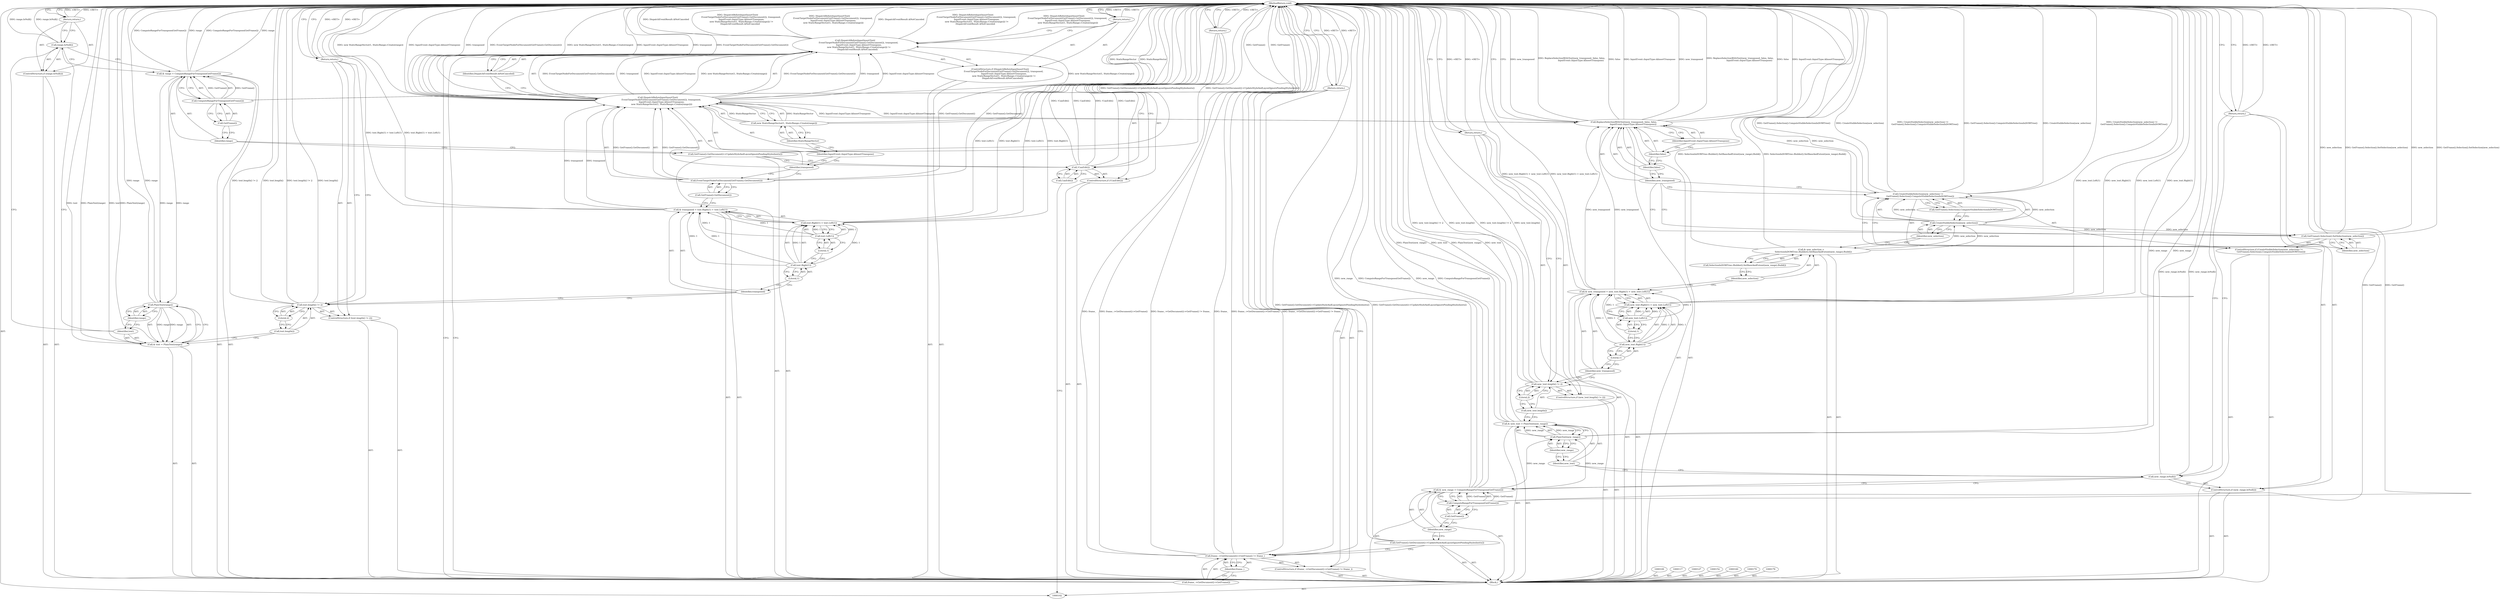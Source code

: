 digraph "1_Chrome_8ea5693d5cf304e56174bb6b65412f04209904db" {
"1000194" [label="(MethodReturn,void)"];
"1000103" [label="(Block,)"];
"1000114" [label="(ControlStructure,if (range.IsNull()))"];
"1000115" [label="(Call,range.IsNull())"];
"1000116" [label="(Return,return;)"];
"1000118" [label="(Call,& text = PlainText(range))"];
"1000119" [label="(Identifier,text)"];
"1000120" [label="(Call,PlainText(range))"];
"1000121" [label="(Identifier,range)"];
"1000122" [label="(ControlStructure,if (text.length() != 2))"];
"1000125" [label="(Literal,2)"];
"1000123" [label="(Call,text.length() != 2)"];
"1000124" [label="(Call,text.length())"];
"1000126" [label="(Return,return;)"];
"1000128" [label="(Call,& transposed = text.Right(1) + text.Left(1))"];
"1000129" [label="(Identifier,transposed)"];
"1000130" [label="(Call,text.Right(1) + text.Left(1))"];
"1000131" [label="(Call,text.Right(1))"];
"1000132" [label="(Literal,1)"];
"1000133" [label="(Call,text.Left(1))"];
"1000134" [label="(Literal,1)"];
"1000135" [label="(ControlStructure,if (DispatchBeforeInputInsertText(\n          EventTargetNodeForDocument(GetFrame().GetDocument()), transposed,\n           InputEvent::InputType::kInsertTranspose,\n           new StaticRangeVector(1, StaticRange::Create(range))) !=\n       DispatchEventResult::kNotCanceled))"];
"1000136" [label="(Call,DispatchBeforeInputInsertText(\n          EventTargetNodeForDocument(GetFrame().GetDocument()), transposed,\n           InputEvent::InputType::kInsertTranspose,\n           new StaticRangeVector(1, StaticRange::Create(range))) !=\n       DispatchEventResult::kNotCanceled)"];
"1000137" [label="(Call,DispatchBeforeInputInsertText(\n          EventTargetNodeForDocument(GetFrame().GetDocument()), transposed,\n           InputEvent::InputType::kInsertTranspose,\n           new StaticRangeVector(1, StaticRange::Create(range))))"];
"1000138" [label="(Call,EventTargetNodeForDocument(GetFrame().GetDocument()))"];
"1000139" [label="(Call,GetFrame().GetDocument())"];
"1000140" [label="(Identifier,transposed)"];
"1000104" [label="(ControlStructure,if (!CanEdit()))"];
"1000105" [label="(Call,!CanEdit())"];
"1000106" [label="(Call,CanEdit())"];
"1000141" [label="(Identifier,InputEvent::InputType::kInsertTranspose)"];
"1000142" [label="(Call,new StaticRangeVector(1, StaticRange::Create(range)))"];
"1000143" [label="(Identifier,StaticRangeVector)"];
"1000144" [label="(Identifier,DispatchEventResult::kNotCanceled)"];
"1000145" [label="(Return,return;)"];
"1000146" [label="(ControlStructure,if (frame_->GetDocument()->GetFrame() != frame_))"];
"1000149" [label="(Identifier,frame_)"];
"1000147" [label="(Call,frame_->GetDocument()->GetFrame() != frame_)"];
"1000148" [label="(Call,frame_->GetDocument()->GetFrame())"];
"1000150" [label="(Return,return;)"];
"1000151" [label="(Call,GetFrame().GetDocument()->UpdateStyleAndLayoutIgnorePendingStylesheets())"];
"1000153" [label="(Call,& new_range = ComputeRangeForTranspose(GetFrame()))"];
"1000154" [label="(Identifier,new_range)"];
"1000155" [label="(Call,ComputeRangeForTranspose(GetFrame()))"];
"1000156" [label="(Call,GetFrame())"];
"1000157" [label="(ControlStructure,if (new_range.IsNull()))"];
"1000158" [label="(Call,new_range.IsNull())"];
"1000159" [label="(Return,return;)"];
"1000161" [label="(Call,& new_text = PlainText(new_range))"];
"1000162" [label="(Identifier,new_text)"];
"1000163" [label="(Call,PlainText(new_range))"];
"1000164" [label="(Identifier,new_range)"];
"1000165" [label="(ControlStructure,if (new_text.length() != 2))"];
"1000168" [label="(Literal,2)"];
"1000166" [label="(Call,new_text.length() != 2)"];
"1000167" [label="(Call,new_text.length())"];
"1000169" [label="(Return,return;)"];
"1000171" [label="(Call,& new_transposed = new_text.Right(1) + new_text.Left(1))"];
"1000172" [label="(Identifier,new_transposed)"];
"1000173" [label="(Call,new_text.Right(1) + new_text.Left(1))"];
"1000174" [label="(Call,new_text.Right(1))"];
"1000175" [label="(Literal,1)"];
"1000176" [label="(Call,new_text.Left(1))"];
"1000177" [label="(Literal,1)"];
"1000179" [label="(Call,& new_selection =\n      SelectionInDOMTree::Builder().SetBaseAndExtent(new_range).Build())"];
"1000180" [label="(Identifier,new_selection)"];
"1000181" [label="(Call,SelectionInDOMTree::Builder().SetBaseAndExtent(new_range).Build())"];
"1000182" [label="(ControlStructure,if (CreateVisibleSelection(new_selection) !=\n      GetFrame().Selection().ComputeVisibleSelectionInDOMTree()))"];
"1000185" [label="(Identifier,new_selection)"];
"1000183" [label="(Call,CreateVisibleSelection(new_selection) !=\n      GetFrame().Selection().ComputeVisibleSelectionInDOMTree())"];
"1000184" [label="(Call,CreateVisibleSelection(new_selection))"];
"1000186" [label="(Call,GetFrame().Selection().ComputeVisibleSelectionInDOMTree())"];
"1000187" [label="(Call,GetFrame().Selection().SetSelection(new_selection))"];
"1000188" [label="(Identifier,new_selection)"];
"1000189" [label="(Call,ReplaceSelectionWithText(new_transposed, false, false,\n                           InputEvent::InputType::kInsertTranspose))"];
"1000190" [label="(Identifier,new_transposed)"];
"1000191" [label="(Identifier,false)"];
"1000192" [label="(Identifier,false)"];
"1000193" [label="(Identifier,InputEvent::InputType::kInsertTranspose)"];
"1000107" [label="(Return,return;)"];
"1000108" [label="(Call,GetFrame().GetDocument()->UpdateStyleAndLayoutIgnorePendingStylesheets())"];
"1000110" [label="(Call,& range = ComputeRangeForTranspose(GetFrame()))"];
"1000111" [label="(Identifier,range)"];
"1000112" [label="(Call,ComputeRangeForTranspose(GetFrame()))"];
"1000113" [label="(Call,GetFrame())"];
"1000194" -> "1000102"  [label="AST: "];
"1000194" -> "1000107"  [label="CFG: "];
"1000194" -> "1000116"  [label="CFG: "];
"1000194" -> "1000126"  [label="CFG: "];
"1000194" -> "1000145"  [label="CFG: "];
"1000194" -> "1000150"  [label="CFG: "];
"1000194" -> "1000159"  [label="CFG: "];
"1000194" -> "1000169"  [label="CFG: "];
"1000194" -> "1000189"  [label="CFG: "];
"1000145" -> "1000194"  [label="DDG: <RET>"];
"1000169" -> "1000194"  [label="DDG: <RET>"];
"1000116" -> "1000194"  [label="DDG: <RET>"];
"1000126" -> "1000194"  [label="DDG: <RET>"];
"1000187" -> "1000194"  [label="DDG: new_selection"];
"1000187" -> "1000194"  [label="DDG: GetFrame().Selection().SetSelection(new_selection)"];
"1000108" -> "1000194"  [label="DDG: GetFrame().GetDocument()->UpdateStyleAndLayoutIgnorePendingStylesheets()"];
"1000184" -> "1000194"  [label="DDG: new_selection"];
"1000151" -> "1000194"  [label="DDG: GetFrame().GetDocument()->UpdateStyleAndLayoutIgnorePendingStylesheets()"];
"1000189" -> "1000194"  [label="DDG: new_transposed"];
"1000189" -> "1000194"  [label="DDG: ReplaceSelectionWithText(new_transposed, false, false,\n                           InputEvent::InputType::kInsertTranspose)"];
"1000189" -> "1000194"  [label="DDG: false"];
"1000189" -> "1000194"  [label="DDG: InputEvent::InputType::kInsertTranspose"];
"1000105" -> "1000194"  [label="DDG: !CanEdit()"];
"1000105" -> "1000194"  [label="DDG: CanEdit()"];
"1000179" -> "1000194"  [label="DDG: SelectionInDOMTree::Builder().SetBaseAndExtent(new_range).Build()"];
"1000153" -> "1000194"  [label="DDG: new_range"];
"1000153" -> "1000194"  [label="DDG: ComputeRangeForTranspose(GetFrame())"];
"1000118" -> "1000194"  [label="DDG: text"];
"1000118" -> "1000194"  [label="DDG: PlainText(range)"];
"1000128" -> "1000194"  [label="DDG: text.Right(1) + text.Left(1)"];
"1000163" -> "1000194"  [label="DDG: new_range"];
"1000183" -> "1000194"  [label="DDG: GetFrame().Selection().ComputeVisibleSelectionInDOMTree()"];
"1000183" -> "1000194"  [label="DDG: CreateVisibleSelection(new_selection)"];
"1000183" -> "1000194"  [label="DDG: CreateVisibleSelection(new_selection) !=\n      GetFrame().Selection().ComputeVisibleSelectionInDOMTree()"];
"1000137" -> "1000194"  [label="DDG: new StaticRangeVector(1, StaticRange::Create(range))"];
"1000137" -> "1000194"  [label="DDG: InputEvent::InputType::kInsertTranspose"];
"1000137" -> "1000194"  [label="DDG: transposed"];
"1000137" -> "1000194"  [label="DDG: EventTargetNodeForDocument(GetFrame().GetDocument())"];
"1000123" -> "1000194"  [label="DDG: text.length() != 2"];
"1000123" -> "1000194"  [label="DDG: text.length()"];
"1000138" -> "1000194"  [label="DDG: GetFrame().GetDocument()"];
"1000166" -> "1000194"  [label="DDG: new_text.length() != 2"];
"1000166" -> "1000194"  [label="DDG: new_text.length()"];
"1000158" -> "1000194"  [label="DDG: new_range.IsNull()"];
"1000136" -> "1000194"  [label="DDG: DispatchEventResult::kNotCanceled"];
"1000136" -> "1000194"  [label="DDG: DispatchBeforeInputInsertText(\n          EventTargetNodeForDocument(GetFrame().GetDocument()), transposed,\n           InputEvent::InputType::kInsertTranspose,\n           new StaticRangeVector(1, StaticRange::Create(range))) !=\n       DispatchEventResult::kNotCanceled"];
"1000136" -> "1000194"  [label="DDG: DispatchBeforeInputInsertText(\n          EventTargetNodeForDocument(GetFrame().GetDocument()), transposed,\n           InputEvent::InputType::kInsertTranspose,\n           new StaticRangeVector(1, StaticRange::Create(range)))"];
"1000115" -> "1000194"  [label="DDG: range.IsNull()"];
"1000120" -> "1000194"  [label="DDG: range"];
"1000147" -> "1000194"  [label="DDG: frame_"];
"1000147" -> "1000194"  [label="DDG: frame_->GetDocument()->GetFrame()"];
"1000147" -> "1000194"  [label="DDG: frame_->GetDocument()->GetFrame() != frame_"];
"1000173" -> "1000194"  [label="DDG: new_text.Left(1)"];
"1000173" -> "1000194"  [label="DDG: new_text.Right(1)"];
"1000130" -> "1000194"  [label="DDG: text.Left(1)"];
"1000130" -> "1000194"  [label="DDG: text.Right(1)"];
"1000110" -> "1000194"  [label="DDG: ComputeRangeForTranspose(GetFrame())"];
"1000110" -> "1000194"  [label="DDG: range"];
"1000112" -> "1000194"  [label="DDG: GetFrame()"];
"1000171" -> "1000194"  [label="DDG: new_text.Right(1) + new_text.Left(1)"];
"1000142" -> "1000194"  [label="DDG: StaticRangeVector"];
"1000155" -> "1000194"  [label="DDG: GetFrame()"];
"1000161" -> "1000194"  [label="DDG: PlainText(new_range)"];
"1000161" -> "1000194"  [label="DDG: new_text"];
"1000159" -> "1000194"  [label="DDG: <RET>"];
"1000150" -> "1000194"  [label="DDG: <RET>"];
"1000107" -> "1000194"  [label="DDG: <RET>"];
"1000103" -> "1000102"  [label="AST: "];
"1000104" -> "1000103"  [label="AST: "];
"1000108" -> "1000103"  [label="AST: "];
"1000109" -> "1000103"  [label="AST: "];
"1000110" -> "1000103"  [label="AST: "];
"1000114" -> "1000103"  [label="AST: "];
"1000117" -> "1000103"  [label="AST: "];
"1000118" -> "1000103"  [label="AST: "];
"1000122" -> "1000103"  [label="AST: "];
"1000127" -> "1000103"  [label="AST: "];
"1000128" -> "1000103"  [label="AST: "];
"1000135" -> "1000103"  [label="AST: "];
"1000146" -> "1000103"  [label="AST: "];
"1000151" -> "1000103"  [label="AST: "];
"1000152" -> "1000103"  [label="AST: "];
"1000153" -> "1000103"  [label="AST: "];
"1000157" -> "1000103"  [label="AST: "];
"1000160" -> "1000103"  [label="AST: "];
"1000161" -> "1000103"  [label="AST: "];
"1000165" -> "1000103"  [label="AST: "];
"1000170" -> "1000103"  [label="AST: "];
"1000171" -> "1000103"  [label="AST: "];
"1000178" -> "1000103"  [label="AST: "];
"1000179" -> "1000103"  [label="AST: "];
"1000182" -> "1000103"  [label="AST: "];
"1000189" -> "1000103"  [label="AST: "];
"1000114" -> "1000103"  [label="AST: "];
"1000115" -> "1000114"  [label="AST: "];
"1000116" -> "1000114"  [label="AST: "];
"1000115" -> "1000114"  [label="AST: "];
"1000115" -> "1000110"  [label="CFG: "];
"1000116" -> "1000115"  [label="CFG: "];
"1000119" -> "1000115"  [label="CFG: "];
"1000115" -> "1000194"  [label="DDG: range.IsNull()"];
"1000116" -> "1000114"  [label="AST: "];
"1000116" -> "1000115"  [label="CFG: "];
"1000194" -> "1000116"  [label="CFG: "];
"1000116" -> "1000194"  [label="DDG: <RET>"];
"1000118" -> "1000103"  [label="AST: "];
"1000118" -> "1000120"  [label="CFG: "];
"1000119" -> "1000118"  [label="AST: "];
"1000120" -> "1000118"  [label="AST: "];
"1000124" -> "1000118"  [label="CFG: "];
"1000118" -> "1000194"  [label="DDG: text"];
"1000118" -> "1000194"  [label="DDG: PlainText(range)"];
"1000120" -> "1000118"  [label="DDG: range"];
"1000119" -> "1000118"  [label="AST: "];
"1000119" -> "1000115"  [label="CFG: "];
"1000121" -> "1000119"  [label="CFG: "];
"1000120" -> "1000118"  [label="AST: "];
"1000120" -> "1000121"  [label="CFG: "];
"1000121" -> "1000120"  [label="AST: "];
"1000118" -> "1000120"  [label="CFG: "];
"1000120" -> "1000194"  [label="DDG: range"];
"1000120" -> "1000118"  [label="DDG: range"];
"1000110" -> "1000120"  [label="DDG: range"];
"1000121" -> "1000120"  [label="AST: "];
"1000121" -> "1000119"  [label="CFG: "];
"1000120" -> "1000121"  [label="CFG: "];
"1000122" -> "1000103"  [label="AST: "];
"1000123" -> "1000122"  [label="AST: "];
"1000126" -> "1000122"  [label="AST: "];
"1000125" -> "1000123"  [label="AST: "];
"1000125" -> "1000124"  [label="CFG: "];
"1000123" -> "1000125"  [label="CFG: "];
"1000123" -> "1000122"  [label="AST: "];
"1000123" -> "1000125"  [label="CFG: "];
"1000124" -> "1000123"  [label="AST: "];
"1000125" -> "1000123"  [label="AST: "];
"1000126" -> "1000123"  [label="CFG: "];
"1000129" -> "1000123"  [label="CFG: "];
"1000123" -> "1000194"  [label="DDG: text.length() != 2"];
"1000123" -> "1000194"  [label="DDG: text.length()"];
"1000124" -> "1000123"  [label="AST: "];
"1000124" -> "1000118"  [label="CFG: "];
"1000125" -> "1000124"  [label="CFG: "];
"1000126" -> "1000122"  [label="AST: "];
"1000126" -> "1000123"  [label="CFG: "];
"1000194" -> "1000126"  [label="CFG: "];
"1000126" -> "1000194"  [label="DDG: <RET>"];
"1000128" -> "1000103"  [label="AST: "];
"1000128" -> "1000130"  [label="CFG: "];
"1000129" -> "1000128"  [label="AST: "];
"1000130" -> "1000128"  [label="AST: "];
"1000139" -> "1000128"  [label="CFG: "];
"1000128" -> "1000194"  [label="DDG: text.Right(1) + text.Left(1)"];
"1000131" -> "1000128"  [label="DDG: 1"];
"1000133" -> "1000128"  [label="DDG: 1"];
"1000128" -> "1000137"  [label="DDG: transposed"];
"1000129" -> "1000128"  [label="AST: "];
"1000129" -> "1000123"  [label="CFG: "];
"1000132" -> "1000129"  [label="CFG: "];
"1000130" -> "1000128"  [label="AST: "];
"1000130" -> "1000133"  [label="CFG: "];
"1000131" -> "1000130"  [label="AST: "];
"1000133" -> "1000130"  [label="AST: "];
"1000128" -> "1000130"  [label="CFG: "];
"1000130" -> "1000194"  [label="DDG: text.Left(1)"];
"1000130" -> "1000194"  [label="DDG: text.Right(1)"];
"1000131" -> "1000130"  [label="DDG: 1"];
"1000133" -> "1000130"  [label="DDG: 1"];
"1000131" -> "1000130"  [label="AST: "];
"1000131" -> "1000132"  [label="CFG: "];
"1000132" -> "1000131"  [label="AST: "];
"1000134" -> "1000131"  [label="CFG: "];
"1000131" -> "1000128"  [label="DDG: 1"];
"1000131" -> "1000130"  [label="DDG: 1"];
"1000132" -> "1000131"  [label="AST: "];
"1000132" -> "1000129"  [label="CFG: "];
"1000131" -> "1000132"  [label="CFG: "];
"1000133" -> "1000130"  [label="AST: "];
"1000133" -> "1000134"  [label="CFG: "];
"1000134" -> "1000133"  [label="AST: "];
"1000130" -> "1000133"  [label="CFG: "];
"1000133" -> "1000128"  [label="DDG: 1"];
"1000133" -> "1000130"  [label="DDG: 1"];
"1000134" -> "1000133"  [label="AST: "];
"1000134" -> "1000131"  [label="CFG: "];
"1000133" -> "1000134"  [label="CFG: "];
"1000135" -> "1000103"  [label="AST: "];
"1000136" -> "1000135"  [label="AST: "];
"1000145" -> "1000135"  [label="AST: "];
"1000136" -> "1000135"  [label="AST: "];
"1000136" -> "1000144"  [label="CFG: "];
"1000137" -> "1000136"  [label="AST: "];
"1000144" -> "1000136"  [label="AST: "];
"1000145" -> "1000136"  [label="CFG: "];
"1000148" -> "1000136"  [label="CFG: "];
"1000136" -> "1000194"  [label="DDG: DispatchEventResult::kNotCanceled"];
"1000136" -> "1000194"  [label="DDG: DispatchBeforeInputInsertText(\n          EventTargetNodeForDocument(GetFrame().GetDocument()), transposed,\n           InputEvent::InputType::kInsertTranspose,\n           new StaticRangeVector(1, StaticRange::Create(range))) !=\n       DispatchEventResult::kNotCanceled"];
"1000136" -> "1000194"  [label="DDG: DispatchBeforeInputInsertText(\n          EventTargetNodeForDocument(GetFrame().GetDocument()), transposed,\n           InputEvent::InputType::kInsertTranspose,\n           new StaticRangeVector(1, StaticRange::Create(range)))"];
"1000137" -> "1000136"  [label="DDG: EventTargetNodeForDocument(GetFrame().GetDocument())"];
"1000137" -> "1000136"  [label="DDG: transposed"];
"1000137" -> "1000136"  [label="DDG: InputEvent::InputType::kInsertTranspose"];
"1000137" -> "1000136"  [label="DDG: new StaticRangeVector(1, StaticRange::Create(range))"];
"1000137" -> "1000136"  [label="AST: "];
"1000137" -> "1000142"  [label="CFG: "];
"1000138" -> "1000137"  [label="AST: "];
"1000140" -> "1000137"  [label="AST: "];
"1000141" -> "1000137"  [label="AST: "];
"1000142" -> "1000137"  [label="AST: "];
"1000144" -> "1000137"  [label="CFG: "];
"1000137" -> "1000194"  [label="DDG: new StaticRangeVector(1, StaticRange::Create(range))"];
"1000137" -> "1000194"  [label="DDG: InputEvent::InputType::kInsertTranspose"];
"1000137" -> "1000194"  [label="DDG: transposed"];
"1000137" -> "1000194"  [label="DDG: EventTargetNodeForDocument(GetFrame().GetDocument())"];
"1000137" -> "1000136"  [label="DDG: EventTargetNodeForDocument(GetFrame().GetDocument())"];
"1000137" -> "1000136"  [label="DDG: transposed"];
"1000137" -> "1000136"  [label="DDG: InputEvent::InputType::kInsertTranspose"];
"1000137" -> "1000136"  [label="DDG: new StaticRangeVector(1, StaticRange::Create(range))"];
"1000138" -> "1000137"  [label="DDG: GetFrame().GetDocument()"];
"1000128" -> "1000137"  [label="DDG: transposed"];
"1000142" -> "1000137"  [label="DDG: StaticRangeVector"];
"1000137" -> "1000189"  [label="DDG: InputEvent::InputType::kInsertTranspose"];
"1000138" -> "1000137"  [label="AST: "];
"1000138" -> "1000139"  [label="CFG: "];
"1000139" -> "1000138"  [label="AST: "];
"1000140" -> "1000138"  [label="CFG: "];
"1000138" -> "1000194"  [label="DDG: GetFrame().GetDocument()"];
"1000138" -> "1000137"  [label="DDG: GetFrame().GetDocument()"];
"1000139" -> "1000138"  [label="AST: "];
"1000139" -> "1000128"  [label="CFG: "];
"1000138" -> "1000139"  [label="CFG: "];
"1000140" -> "1000137"  [label="AST: "];
"1000140" -> "1000138"  [label="CFG: "];
"1000141" -> "1000140"  [label="CFG: "];
"1000104" -> "1000103"  [label="AST: "];
"1000105" -> "1000104"  [label="AST: "];
"1000107" -> "1000104"  [label="AST: "];
"1000105" -> "1000104"  [label="AST: "];
"1000105" -> "1000106"  [label="CFG: "];
"1000106" -> "1000105"  [label="AST: "];
"1000107" -> "1000105"  [label="CFG: "];
"1000108" -> "1000105"  [label="CFG: "];
"1000105" -> "1000194"  [label="DDG: !CanEdit()"];
"1000105" -> "1000194"  [label="DDG: CanEdit()"];
"1000106" -> "1000105"  [label="AST: "];
"1000106" -> "1000102"  [label="CFG: "];
"1000105" -> "1000106"  [label="CFG: "];
"1000141" -> "1000137"  [label="AST: "];
"1000141" -> "1000140"  [label="CFG: "];
"1000143" -> "1000141"  [label="CFG: "];
"1000142" -> "1000137"  [label="AST: "];
"1000142" -> "1000143"  [label="CFG: "];
"1000143" -> "1000142"  [label="AST: "];
"1000137" -> "1000142"  [label="CFG: "];
"1000142" -> "1000194"  [label="DDG: StaticRangeVector"];
"1000142" -> "1000137"  [label="DDG: StaticRangeVector"];
"1000143" -> "1000142"  [label="AST: "];
"1000143" -> "1000141"  [label="CFG: "];
"1000142" -> "1000143"  [label="CFG: "];
"1000144" -> "1000136"  [label="AST: "];
"1000144" -> "1000137"  [label="CFG: "];
"1000136" -> "1000144"  [label="CFG: "];
"1000145" -> "1000135"  [label="AST: "];
"1000145" -> "1000136"  [label="CFG: "];
"1000194" -> "1000145"  [label="CFG: "];
"1000145" -> "1000194"  [label="DDG: <RET>"];
"1000146" -> "1000103"  [label="AST: "];
"1000147" -> "1000146"  [label="AST: "];
"1000150" -> "1000146"  [label="AST: "];
"1000149" -> "1000147"  [label="AST: "];
"1000149" -> "1000148"  [label="CFG: "];
"1000147" -> "1000149"  [label="CFG: "];
"1000147" -> "1000146"  [label="AST: "];
"1000147" -> "1000149"  [label="CFG: "];
"1000148" -> "1000147"  [label="AST: "];
"1000149" -> "1000147"  [label="AST: "];
"1000150" -> "1000147"  [label="CFG: "];
"1000151" -> "1000147"  [label="CFG: "];
"1000147" -> "1000194"  [label="DDG: frame_"];
"1000147" -> "1000194"  [label="DDG: frame_->GetDocument()->GetFrame()"];
"1000147" -> "1000194"  [label="DDG: frame_->GetDocument()->GetFrame() != frame_"];
"1000148" -> "1000147"  [label="AST: "];
"1000148" -> "1000136"  [label="CFG: "];
"1000149" -> "1000148"  [label="CFG: "];
"1000150" -> "1000146"  [label="AST: "];
"1000150" -> "1000147"  [label="CFG: "];
"1000194" -> "1000150"  [label="CFG: "];
"1000150" -> "1000194"  [label="DDG: <RET>"];
"1000151" -> "1000103"  [label="AST: "];
"1000151" -> "1000147"  [label="CFG: "];
"1000154" -> "1000151"  [label="CFG: "];
"1000151" -> "1000194"  [label="DDG: GetFrame().GetDocument()->UpdateStyleAndLayoutIgnorePendingStylesheets()"];
"1000153" -> "1000103"  [label="AST: "];
"1000153" -> "1000155"  [label="CFG: "];
"1000154" -> "1000153"  [label="AST: "];
"1000155" -> "1000153"  [label="AST: "];
"1000158" -> "1000153"  [label="CFG: "];
"1000153" -> "1000194"  [label="DDG: new_range"];
"1000153" -> "1000194"  [label="DDG: ComputeRangeForTranspose(GetFrame())"];
"1000155" -> "1000153"  [label="DDG: GetFrame()"];
"1000153" -> "1000163"  [label="DDG: new_range"];
"1000154" -> "1000153"  [label="AST: "];
"1000154" -> "1000151"  [label="CFG: "];
"1000156" -> "1000154"  [label="CFG: "];
"1000155" -> "1000153"  [label="AST: "];
"1000155" -> "1000156"  [label="CFG: "];
"1000156" -> "1000155"  [label="AST: "];
"1000153" -> "1000155"  [label="CFG: "];
"1000155" -> "1000194"  [label="DDG: GetFrame()"];
"1000155" -> "1000153"  [label="DDG: GetFrame()"];
"1000156" -> "1000155"  [label="AST: "];
"1000156" -> "1000154"  [label="CFG: "];
"1000155" -> "1000156"  [label="CFG: "];
"1000157" -> "1000103"  [label="AST: "];
"1000158" -> "1000157"  [label="AST: "];
"1000159" -> "1000157"  [label="AST: "];
"1000158" -> "1000157"  [label="AST: "];
"1000158" -> "1000153"  [label="CFG: "];
"1000159" -> "1000158"  [label="CFG: "];
"1000162" -> "1000158"  [label="CFG: "];
"1000158" -> "1000194"  [label="DDG: new_range.IsNull()"];
"1000159" -> "1000157"  [label="AST: "];
"1000159" -> "1000158"  [label="CFG: "];
"1000194" -> "1000159"  [label="CFG: "];
"1000159" -> "1000194"  [label="DDG: <RET>"];
"1000161" -> "1000103"  [label="AST: "];
"1000161" -> "1000163"  [label="CFG: "];
"1000162" -> "1000161"  [label="AST: "];
"1000163" -> "1000161"  [label="AST: "];
"1000167" -> "1000161"  [label="CFG: "];
"1000161" -> "1000194"  [label="DDG: PlainText(new_range)"];
"1000161" -> "1000194"  [label="DDG: new_text"];
"1000163" -> "1000161"  [label="DDG: new_range"];
"1000162" -> "1000161"  [label="AST: "];
"1000162" -> "1000158"  [label="CFG: "];
"1000164" -> "1000162"  [label="CFG: "];
"1000163" -> "1000161"  [label="AST: "];
"1000163" -> "1000164"  [label="CFG: "];
"1000164" -> "1000163"  [label="AST: "];
"1000161" -> "1000163"  [label="CFG: "];
"1000163" -> "1000194"  [label="DDG: new_range"];
"1000163" -> "1000161"  [label="DDG: new_range"];
"1000153" -> "1000163"  [label="DDG: new_range"];
"1000164" -> "1000163"  [label="AST: "];
"1000164" -> "1000162"  [label="CFG: "];
"1000163" -> "1000164"  [label="CFG: "];
"1000165" -> "1000103"  [label="AST: "];
"1000166" -> "1000165"  [label="AST: "];
"1000169" -> "1000165"  [label="AST: "];
"1000168" -> "1000166"  [label="AST: "];
"1000168" -> "1000167"  [label="CFG: "];
"1000166" -> "1000168"  [label="CFG: "];
"1000166" -> "1000165"  [label="AST: "];
"1000166" -> "1000168"  [label="CFG: "];
"1000167" -> "1000166"  [label="AST: "];
"1000168" -> "1000166"  [label="AST: "];
"1000169" -> "1000166"  [label="CFG: "];
"1000172" -> "1000166"  [label="CFG: "];
"1000166" -> "1000194"  [label="DDG: new_text.length() != 2"];
"1000166" -> "1000194"  [label="DDG: new_text.length()"];
"1000167" -> "1000166"  [label="AST: "];
"1000167" -> "1000161"  [label="CFG: "];
"1000168" -> "1000167"  [label="CFG: "];
"1000169" -> "1000165"  [label="AST: "];
"1000169" -> "1000166"  [label="CFG: "];
"1000194" -> "1000169"  [label="CFG: "];
"1000169" -> "1000194"  [label="DDG: <RET>"];
"1000171" -> "1000103"  [label="AST: "];
"1000171" -> "1000173"  [label="CFG: "];
"1000172" -> "1000171"  [label="AST: "];
"1000173" -> "1000171"  [label="AST: "];
"1000180" -> "1000171"  [label="CFG: "];
"1000171" -> "1000194"  [label="DDG: new_text.Right(1) + new_text.Left(1)"];
"1000174" -> "1000171"  [label="DDG: 1"];
"1000176" -> "1000171"  [label="DDG: 1"];
"1000171" -> "1000189"  [label="DDG: new_transposed"];
"1000172" -> "1000171"  [label="AST: "];
"1000172" -> "1000166"  [label="CFG: "];
"1000175" -> "1000172"  [label="CFG: "];
"1000173" -> "1000171"  [label="AST: "];
"1000173" -> "1000176"  [label="CFG: "];
"1000174" -> "1000173"  [label="AST: "];
"1000176" -> "1000173"  [label="AST: "];
"1000171" -> "1000173"  [label="CFG: "];
"1000173" -> "1000194"  [label="DDG: new_text.Left(1)"];
"1000173" -> "1000194"  [label="DDG: new_text.Right(1)"];
"1000174" -> "1000173"  [label="DDG: 1"];
"1000176" -> "1000173"  [label="DDG: 1"];
"1000174" -> "1000173"  [label="AST: "];
"1000174" -> "1000175"  [label="CFG: "];
"1000175" -> "1000174"  [label="AST: "];
"1000177" -> "1000174"  [label="CFG: "];
"1000174" -> "1000171"  [label="DDG: 1"];
"1000174" -> "1000173"  [label="DDG: 1"];
"1000175" -> "1000174"  [label="AST: "];
"1000175" -> "1000172"  [label="CFG: "];
"1000174" -> "1000175"  [label="CFG: "];
"1000176" -> "1000173"  [label="AST: "];
"1000176" -> "1000177"  [label="CFG: "];
"1000177" -> "1000176"  [label="AST: "];
"1000173" -> "1000176"  [label="CFG: "];
"1000176" -> "1000171"  [label="DDG: 1"];
"1000176" -> "1000173"  [label="DDG: 1"];
"1000177" -> "1000176"  [label="AST: "];
"1000177" -> "1000174"  [label="CFG: "];
"1000176" -> "1000177"  [label="CFG: "];
"1000179" -> "1000103"  [label="AST: "];
"1000179" -> "1000181"  [label="CFG: "];
"1000180" -> "1000179"  [label="AST: "];
"1000181" -> "1000179"  [label="AST: "];
"1000185" -> "1000179"  [label="CFG: "];
"1000179" -> "1000194"  [label="DDG: SelectionInDOMTree::Builder().SetBaseAndExtent(new_range).Build()"];
"1000179" -> "1000184"  [label="DDG: new_selection"];
"1000180" -> "1000179"  [label="AST: "];
"1000180" -> "1000171"  [label="CFG: "];
"1000181" -> "1000180"  [label="CFG: "];
"1000181" -> "1000179"  [label="AST: "];
"1000181" -> "1000180"  [label="CFG: "];
"1000179" -> "1000181"  [label="CFG: "];
"1000182" -> "1000103"  [label="AST: "];
"1000183" -> "1000182"  [label="AST: "];
"1000187" -> "1000182"  [label="AST: "];
"1000185" -> "1000184"  [label="AST: "];
"1000185" -> "1000179"  [label="CFG: "];
"1000184" -> "1000185"  [label="CFG: "];
"1000183" -> "1000182"  [label="AST: "];
"1000183" -> "1000186"  [label="CFG: "];
"1000184" -> "1000183"  [label="AST: "];
"1000186" -> "1000183"  [label="AST: "];
"1000188" -> "1000183"  [label="CFG: "];
"1000190" -> "1000183"  [label="CFG: "];
"1000183" -> "1000194"  [label="DDG: GetFrame().Selection().ComputeVisibleSelectionInDOMTree()"];
"1000183" -> "1000194"  [label="DDG: CreateVisibleSelection(new_selection)"];
"1000183" -> "1000194"  [label="DDG: CreateVisibleSelection(new_selection) !=\n      GetFrame().Selection().ComputeVisibleSelectionInDOMTree()"];
"1000184" -> "1000183"  [label="DDG: new_selection"];
"1000184" -> "1000183"  [label="AST: "];
"1000184" -> "1000185"  [label="CFG: "];
"1000185" -> "1000184"  [label="AST: "];
"1000186" -> "1000184"  [label="CFG: "];
"1000184" -> "1000194"  [label="DDG: new_selection"];
"1000184" -> "1000183"  [label="DDG: new_selection"];
"1000179" -> "1000184"  [label="DDG: new_selection"];
"1000184" -> "1000187"  [label="DDG: new_selection"];
"1000186" -> "1000183"  [label="AST: "];
"1000186" -> "1000184"  [label="CFG: "];
"1000183" -> "1000186"  [label="CFG: "];
"1000187" -> "1000182"  [label="AST: "];
"1000187" -> "1000188"  [label="CFG: "];
"1000188" -> "1000187"  [label="AST: "];
"1000190" -> "1000187"  [label="CFG: "];
"1000187" -> "1000194"  [label="DDG: new_selection"];
"1000187" -> "1000194"  [label="DDG: GetFrame().Selection().SetSelection(new_selection)"];
"1000184" -> "1000187"  [label="DDG: new_selection"];
"1000188" -> "1000187"  [label="AST: "];
"1000188" -> "1000183"  [label="CFG: "];
"1000187" -> "1000188"  [label="CFG: "];
"1000189" -> "1000103"  [label="AST: "];
"1000189" -> "1000193"  [label="CFG: "];
"1000190" -> "1000189"  [label="AST: "];
"1000191" -> "1000189"  [label="AST: "];
"1000192" -> "1000189"  [label="AST: "];
"1000193" -> "1000189"  [label="AST: "];
"1000194" -> "1000189"  [label="CFG: "];
"1000189" -> "1000194"  [label="DDG: new_transposed"];
"1000189" -> "1000194"  [label="DDG: ReplaceSelectionWithText(new_transposed, false, false,\n                           InputEvent::InputType::kInsertTranspose)"];
"1000189" -> "1000194"  [label="DDG: false"];
"1000189" -> "1000194"  [label="DDG: InputEvent::InputType::kInsertTranspose"];
"1000171" -> "1000189"  [label="DDG: new_transposed"];
"1000137" -> "1000189"  [label="DDG: InputEvent::InputType::kInsertTranspose"];
"1000190" -> "1000189"  [label="AST: "];
"1000190" -> "1000187"  [label="CFG: "];
"1000190" -> "1000183"  [label="CFG: "];
"1000191" -> "1000190"  [label="CFG: "];
"1000191" -> "1000189"  [label="AST: "];
"1000191" -> "1000190"  [label="CFG: "];
"1000192" -> "1000191"  [label="CFG: "];
"1000192" -> "1000189"  [label="AST: "];
"1000192" -> "1000191"  [label="CFG: "];
"1000193" -> "1000192"  [label="CFG: "];
"1000193" -> "1000189"  [label="AST: "];
"1000193" -> "1000192"  [label="CFG: "];
"1000189" -> "1000193"  [label="CFG: "];
"1000107" -> "1000104"  [label="AST: "];
"1000107" -> "1000105"  [label="CFG: "];
"1000194" -> "1000107"  [label="CFG: "];
"1000107" -> "1000194"  [label="DDG: <RET>"];
"1000108" -> "1000103"  [label="AST: "];
"1000108" -> "1000105"  [label="CFG: "];
"1000111" -> "1000108"  [label="CFG: "];
"1000108" -> "1000194"  [label="DDG: GetFrame().GetDocument()->UpdateStyleAndLayoutIgnorePendingStylesheets()"];
"1000110" -> "1000103"  [label="AST: "];
"1000110" -> "1000112"  [label="CFG: "];
"1000111" -> "1000110"  [label="AST: "];
"1000112" -> "1000110"  [label="AST: "];
"1000115" -> "1000110"  [label="CFG: "];
"1000110" -> "1000194"  [label="DDG: ComputeRangeForTranspose(GetFrame())"];
"1000110" -> "1000194"  [label="DDG: range"];
"1000112" -> "1000110"  [label="DDG: GetFrame()"];
"1000110" -> "1000120"  [label="DDG: range"];
"1000111" -> "1000110"  [label="AST: "];
"1000111" -> "1000108"  [label="CFG: "];
"1000113" -> "1000111"  [label="CFG: "];
"1000112" -> "1000110"  [label="AST: "];
"1000112" -> "1000113"  [label="CFG: "];
"1000113" -> "1000112"  [label="AST: "];
"1000110" -> "1000112"  [label="CFG: "];
"1000112" -> "1000194"  [label="DDG: GetFrame()"];
"1000112" -> "1000110"  [label="DDG: GetFrame()"];
"1000113" -> "1000112"  [label="AST: "];
"1000113" -> "1000111"  [label="CFG: "];
"1000112" -> "1000113"  [label="CFG: "];
}
